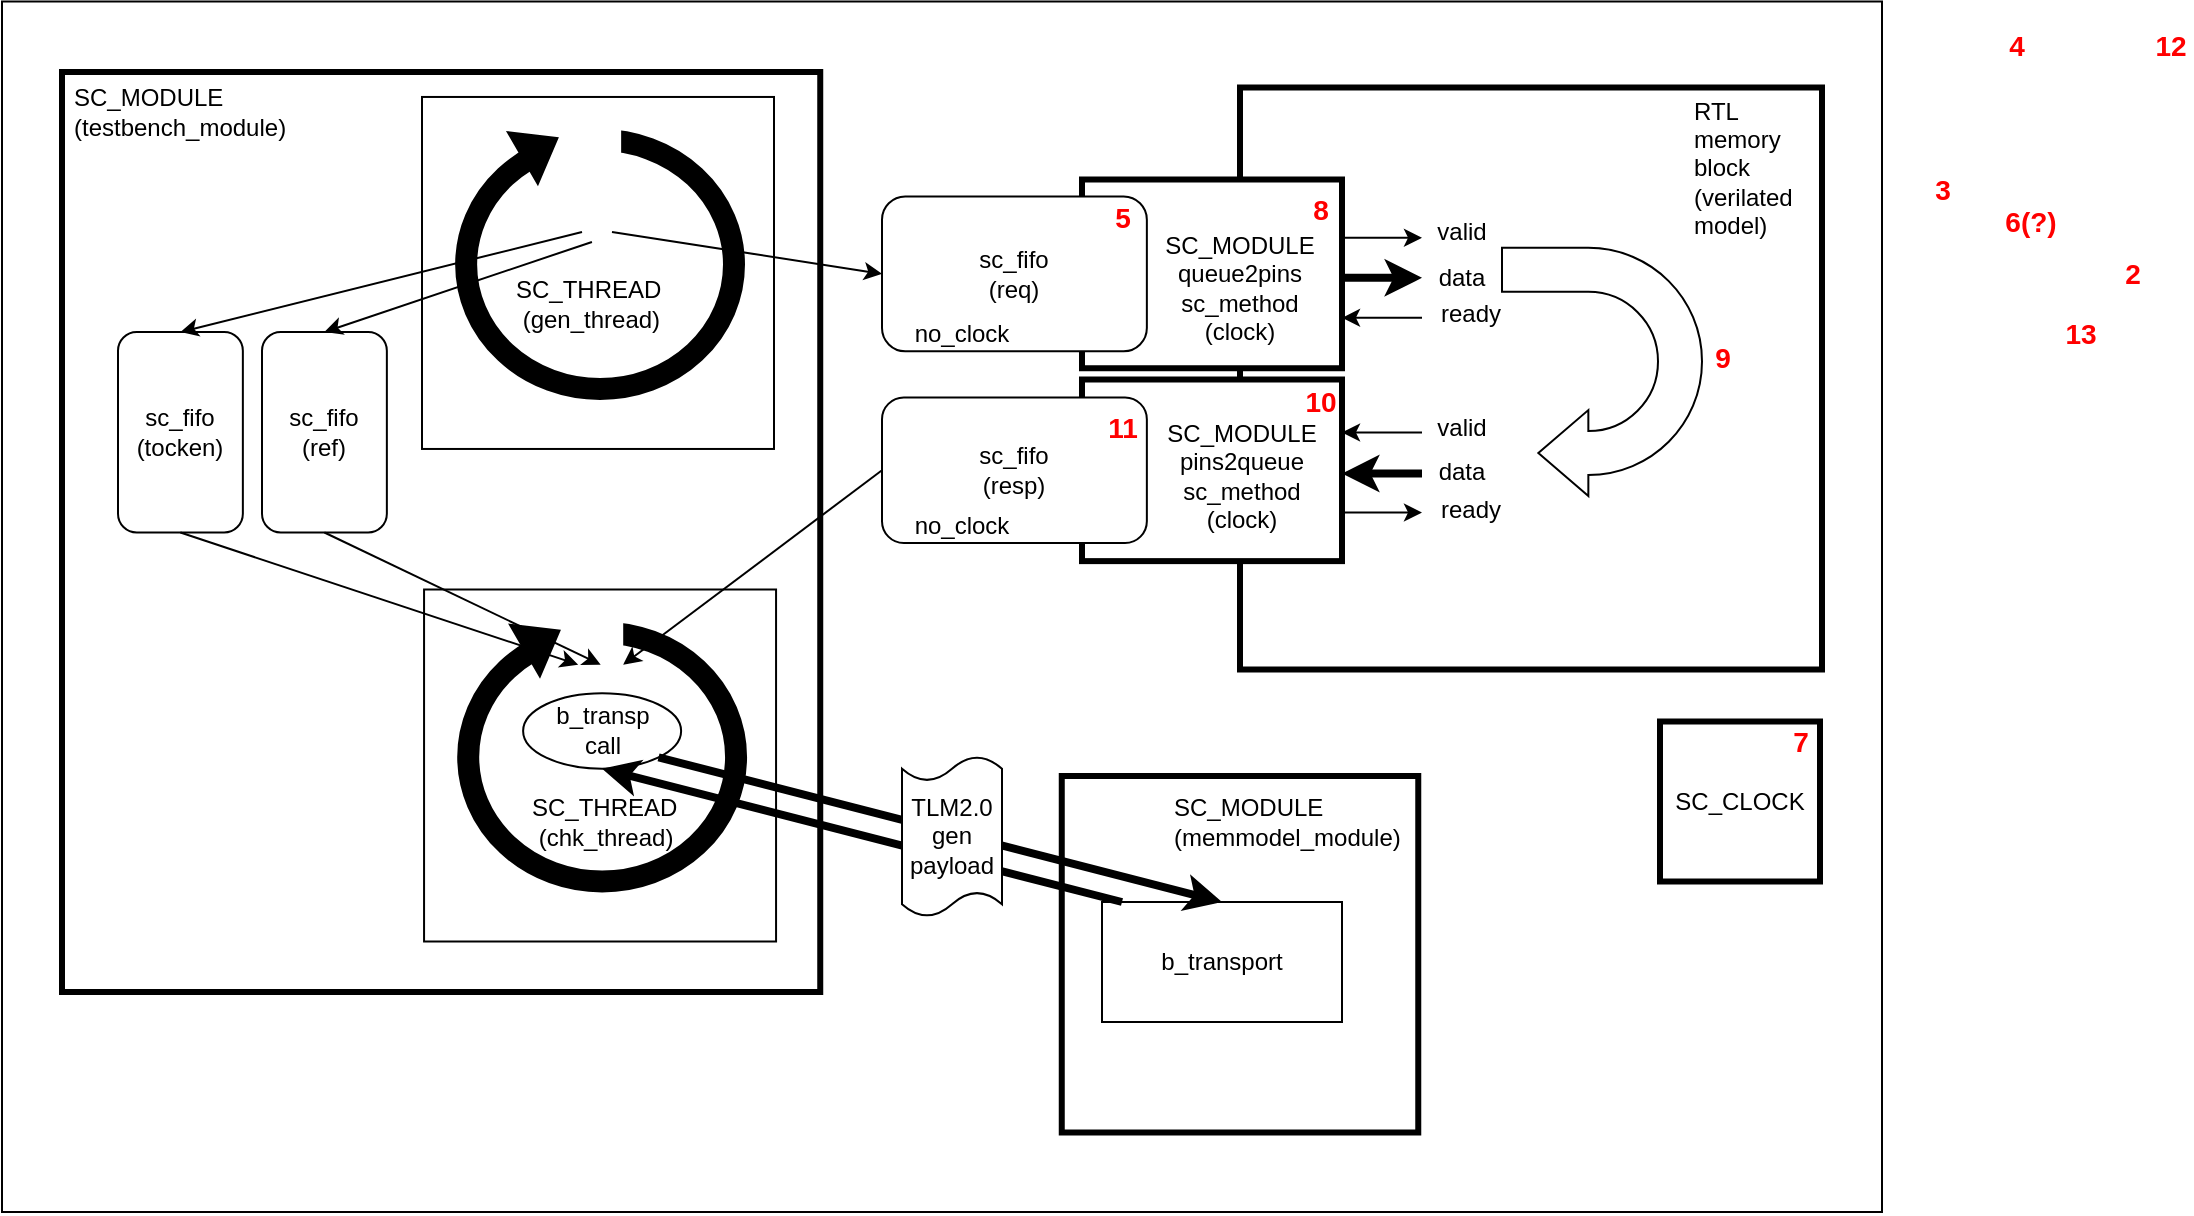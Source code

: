 <mxfile version="28.0.6">
  <diagram name="Page-1" id="_rqtu3N1HzKDUfa-oLQv">
    <mxGraphModel dx="1426" dy="848" grid="1" gridSize="10" guides="1" tooltips="1" connect="1" arrows="1" fold="1" page="1" pageScale="1" pageWidth="750" pageHeight="400" math="0" shadow="0">
      <root>
        <mxCell id="0" />
        <mxCell id="1" parent="0" />
        <mxCell id="3AAYtJc_0AQLSiv6PhSg-3" value="" style="rounded=0;whiteSpace=wrap;html=1;fillStyle=solid;fillColor=#FFFFFF;" parent="1" vertex="1">
          <mxGeometry x="40" y="34.75" width="940" height="605.25" as="geometry" />
        </mxCell>
        <mxCell id="WxfmGbHKgl9_zZ5WKbKh-43" value="" style="whiteSpace=wrap;html=1;aspect=fixed;strokeWidth=3;" parent="1" vertex="1">
          <mxGeometry x="659" y="77.75" width="291" height="291" as="geometry" />
        </mxCell>
        <mxCell id="LClbgoWVhjMHhPMPpPg6-24" value="" style="rounded=0;whiteSpace=wrap;html=1;strokeWidth=3;" parent="1" vertex="1">
          <mxGeometry x="70" y="70" width="379.12" height="460" as="geometry" />
        </mxCell>
        <mxCell id="0L-XgB6YBLzuITLfPznf-18" value="" style="whiteSpace=wrap;html=1;aspect=fixed;strokeWidth=3;" parent="1" vertex="1">
          <mxGeometry x="569.88" y="422" width="178.25" height="178.25" as="geometry" />
        </mxCell>
        <mxCell id="U7fOmlcXKOMJ5CHY6PRd-4" value="" style="whiteSpace=wrap;html=1;aspect=fixed;" parent="1" vertex="1">
          <mxGeometry x="250" y="82.48" width="176" height="176" as="geometry" />
        </mxCell>
        <mxCell id="0L-XgB6YBLzuITLfPznf-15" value="" style="ellipse;whiteSpace=wrap;html=1;strokeWidth=11;" parent="1" vertex="1">
          <mxGeometry x="272.07" y="104.05" width="133.93" height="124.43" as="geometry" />
        </mxCell>
        <mxCell id="0L-XgB6YBLzuITLfPznf-17" value="" style="rounded=0;whiteSpace=wrap;html=1;rotation=0;strokeColor=none;" parent="1" vertex="1">
          <mxGeometry x="304.57" y="90.05" width="45" height="30" as="geometry" />
        </mxCell>
        <mxCell id="0L-XgB6YBLzuITLfPznf-16" value="" style="triangle;whiteSpace=wrap;html=1;rotation=-30;fillColor=#000000;" parent="1" vertex="1">
          <mxGeometry x="299.07" y="93.05" width="20" height="30" as="geometry" />
        </mxCell>
        <mxCell id="U7fOmlcXKOMJ5CHY6PRd-1" value="SC_MODULE (memmodel_module)" style="text;strokeColor=none;fillColor=none;align=left;verticalAlign=middle;spacingLeft=4;spacingRight=4;overflow=hidden;points=[[0,0.5],[1,0.5]];portConstraint=eastwest;rotatable=0;whiteSpace=wrap;html=1;" parent="1" vertex="1">
          <mxGeometry x="620" y="425.25" width="130.25" height="39.5" as="geometry" />
        </mxCell>
        <mxCell id="U7fOmlcXKOMJ5CHY6PRd-2" value="SC_THREAD&amp;nbsp; &amp;nbsp; &amp;nbsp;(gen_thread)" style="text;strokeColor=none;fillColor=none;align=left;verticalAlign=middle;spacingLeft=4;spacingRight=4;overflow=hidden;points=[[0,0.5],[1,0.5]];portConstraint=eastwest;rotatable=0;whiteSpace=wrap;html=1;" parent="1" vertex="1">
          <mxGeometry x="290.95" y="156.05" width="107.37" height="59.5" as="geometry" />
        </mxCell>
        <mxCell id="U7fOmlcXKOMJ5CHY6PRd-5" value="SC_MODULE (testbench_module)" style="text;strokeColor=none;fillColor=none;align=left;verticalAlign=middle;spacingLeft=4;spacingRight=4;overflow=hidden;points=[[0,0.5],[1,0.5]];portConstraint=eastwest;rotatable=0;whiteSpace=wrap;html=1;" parent="1" vertex="1">
          <mxGeometry x="70" y="70" width="130" height="39.5" as="geometry" />
        </mxCell>
        <mxCell id="LClbgoWVhjMHhPMPpPg6-2" value="b_transport" style="rounded=0;whiteSpace=wrap;html=1;" parent="1" vertex="1">
          <mxGeometry x="590" y="485" width="120" height="60" as="geometry" />
        </mxCell>
        <mxCell id="Bv0AkjfXmIM-gZWPzif6-10" value="" style="rounded=0;whiteSpace=wrap;html=1;strokeWidth=3;" parent="1" vertex="1">
          <mxGeometry x="580" y="123.75" width="130" height="94.37" as="geometry" />
        </mxCell>
        <mxCell id="Bv0AkjfXmIM-gZWPzif6-11" value="sc_fifo&lt;div&gt;(req)&lt;/div&gt;" style="rounded=1;whiteSpace=wrap;html=1;" parent="1" vertex="1">
          <mxGeometry x="480" y="132.25" width="132.43" height="77.37" as="geometry" />
        </mxCell>
        <mxCell id="WxfmGbHKgl9_zZ5WKbKh-3" value="" style="rounded=0;whiteSpace=wrap;html=1;strokeWidth=3;" parent="1" vertex="1">
          <mxGeometry x="580" y="223.75" width="130" height="90.81" as="geometry" />
        </mxCell>
        <mxCell id="LClbgoWVhjMHhPMPpPg6-17" value="sc_fifo&lt;div&gt;(resp)&lt;/div&gt;" style="rounded=1;whiteSpace=wrap;html=1;" parent="1" vertex="1">
          <mxGeometry x="480" y="232.75" width="132.43" height="72.75" as="geometry" />
        </mxCell>
        <mxCell id="WxfmGbHKgl9_zZ5WKbKh-6" value="" style="endArrow=classic;html=1;rounded=0;entryX=0;entryY=0.5;entryDx=0;entryDy=0;" parent="1" target="Bv0AkjfXmIM-gZWPzif6-11" edge="1">
          <mxGeometry width="50" height="50" relative="1" as="geometry">
            <mxPoint x="345" y="150" as="sourcePoint" />
            <mxPoint x="387.028" y="172.72" as="targetPoint" />
          </mxGeometry>
        </mxCell>
        <mxCell id="WxfmGbHKgl9_zZ5WKbKh-7" value="RTL&lt;div&gt;memory block&lt;/div&gt;&lt;div&gt;(verilated&lt;/div&gt;&lt;div&gt;model)&lt;/div&gt;" style="text;strokeColor=none;fillColor=none;align=left;verticalAlign=middle;spacingLeft=4;spacingRight=4;overflow=hidden;points=[[0,0.5],[1,0.5]];portConstraint=eastwest;rotatable=0;whiteSpace=wrap;html=1;" parent="1" vertex="1">
          <mxGeometry x="880" y="77.9" width="80" height="80" as="geometry" />
        </mxCell>
        <mxCell id="WxfmGbHKgl9_zZ5WKbKh-9" value="" style="html=1;shadow=0;dashed=0;align=center;verticalAlign=middle;shape=mxgraph.arrows2.uTurnArrow;dy=11;arrowHead=43;dx2=25;rotation=-180;" parent="1" vertex="1">
          <mxGeometry x="790" y="157.9" width="100" height="124.15" as="geometry" />
        </mxCell>
        <mxCell id="WxfmGbHKgl9_zZ5WKbKh-16" value="" style="endArrow=classic;html=1;rounded=0;" parent="1" edge="1">
          <mxGeometry width="50" height="50" relative="1" as="geometry">
            <mxPoint x="710" y="152.9" as="sourcePoint" />
            <mxPoint x="750" y="152.9" as="targetPoint" />
          </mxGeometry>
        </mxCell>
        <mxCell id="WxfmGbHKgl9_zZ5WKbKh-17" value="" style="endArrow=classic;html=1;rounded=0;strokeWidth=4;" parent="1" edge="1">
          <mxGeometry width="50" height="50" relative="1" as="geometry">
            <mxPoint x="710" y="172.9" as="sourcePoint" />
            <mxPoint x="750" y="172.9" as="targetPoint" />
          </mxGeometry>
        </mxCell>
        <mxCell id="WxfmGbHKgl9_zZ5WKbKh-18" value="" style="endArrow=classic;html=1;rounded=0;" parent="1" edge="1">
          <mxGeometry width="50" height="50" relative="1" as="geometry">
            <mxPoint x="750" y="192.9" as="sourcePoint" />
            <mxPoint x="710" y="192.9" as="targetPoint" />
          </mxGeometry>
        </mxCell>
        <mxCell id="WxfmGbHKgl9_zZ5WKbKh-19" value="valid" style="text;html=1;align=center;verticalAlign=middle;whiteSpace=wrap;rounded=0;" parent="1" vertex="1">
          <mxGeometry x="740" y="135.4" width="60" height="30" as="geometry" />
        </mxCell>
        <mxCell id="WxfmGbHKgl9_zZ5WKbKh-21" value="data" style="text;html=1;align=center;verticalAlign=middle;whiteSpace=wrap;rounded=0;" parent="1" vertex="1">
          <mxGeometry x="740" y="157.9" width="60" height="30" as="geometry" />
        </mxCell>
        <mxCell id="WxfmGbHKgl9_zZ5WKbKh-22" value="ready" style="text;html=1;align=center;verticalAlign=middle;whiteSpace=wrap;rounded=0;" parent="1" vertex="1">
          <mxGeometry x="739" y="176.47" width="71" height="30" as="geometry" />
        </mxCell>
        <mxCell id="WxfmGbHKgl9_zZ5WKbKh-34" value="" style="endArrow=classic;html=1;rounded=0;" parent="1" edge="1">
          <mxGeometry width="50" height="50" relative="1" as="geometry">
            <mxPoint x="710" y="290.25" as="sourcePoint" />
            <mxPoint x="750" y="290.25" as="targetPoint" />
          </mxGeometry>
        </mxCell>
        <mxCell id="WxfmGbHKgl9_zZ5WKbKh-35" value="" style="endArrow=classic;html=1;rounded=0;strokeWidth=4;" parent="1" edge="1">
          <mxGeometry width="50" height="50" relative="1" as="geometry">
            <mxPoint x="750" y="270.75" as="sourcePoint" />
            <mxPoint x="710" y="270.75" as="targetPoint" />
          </mxGeometry>
        </mxCell>
        <mxCell id="WxfmGbHKgl9_zZ5WKbKh-36" value="" style="endArrow=classic;html=1;rounded=0;" parent="1" edge="1">
          <mxGeometry width="50" height="50" relative="1" as="geometry">
            <mxPoint x="750" y="250.25" as="sourcePoint" />
            <mxPoint x="710" y="250.25" as="targetPoint" />
          </mxGeometry>
        </mxCell>
        <mxCell id="WxfmGbHKgl9_zZ5WKbKh-37" value="valid" style="text;html=1;align=center;verticalAlign=middle;whiteSpace=wrap;rounded=0;" parent="1" vertex="1">
          <mxGeometry x="740" y="232.75" width="60" height="30" as="geometry" />
        </mxCell>
        <mxCell id="WxfmGbHKgl9_zZ5WKbKh-38" value="data" style="text;html=1;align=center;verticalAlign=middle;whiteSpace=wrap;rounded=0;" parent="1" vertex="1">
          <mxGeometry x="740" y="255.25" width="60" height="30" as="geometry" />
        </mxCell>
        <mxCell id="WxfmGbHKgl9_zZ5WKbKh-39" value="ready" style="text;html=1;align=center;verticalAlign=middle;whiteSpace=wrap;rounded=0;" parent="1" vertex="1">
          <mxGeometry x="739" y="273.82" width="71" height="30" as="geometry" />
        </mxCell>
        <mxCell id="WxfmGbHKgl9_zZ5WKbKh-46" value="no_clock" style="text;html=1;align=center;verticalAlign=middle;whiteSpace=wrap;rounded=0;" parent="1" vertex="1">
          <mxGeometry x="490" y="282.05" width="60" height="30" as="geometry" />
        </mxCell>
        <mxCell id="WxfmGbHKgl9_zZ5WKbKh-47" value="no_clock" style="text;html=1;align=center;verticalAlign=middle;whiteSpace=wrap;rounded=0;" parent="1" vertex="1">
          <mxGeometry x="490" y="185.9" width="60" height="30" as="geometry" />
        </mxCell>
        <mxCell id="WxfmGbHKgl9_zZ5WKbKh-49" value="&lt;div&gt;&lt;br&gt;&lt;/div&gt;SC_MODULE&lt;div&gt;queue2pins&lt;/div&gt;&lt;div&gt;sc_method&lt;/div&gt;&lt;div&gt;(clock)&lt;/div&gt;" style="text;html=1;align=center;verticalAlign=middle;whiteSpace=wrap;rounded=0;" parent="1" vertex="1">
          <mxGeometry x="630" y="155.9" width="58" height="30" as="geometry" />
        </mxCell>
        <mxCell id="WxfmGbHKgl9_zZ5WKbKh-51" value="&lt;div&gt;&lt;br&gt;&lt;/div&gt;SC_MODULE&lt;div&gt;pins2queue&lt;/div&gt;&lt;div&gt;sc_method&lt;/div&gt;&lt;div&gt;(clock)&lt;/div&gt;" style="text;html=1;align=center;verticalAlign=middle;whiteSpace=wrap;rounded=0;" parent="1" vertex="1">
          <mxGeometry x="630" y="250.19" width="60" height="30" as="geometry" />
        </mxCell>
        <mxCell id="WxfmGbHKgl9_zZ5WKbKh-52" value="SC_CLOCK" style="whiteSpace=wrap;html=1;aspect=fixed;strokeWidth=3;" parent="1" vertex="1">
          <mxGeometry x="869" y="394.75" width="80" height="80" as="geometry" />
        </mxCell>
        <mxCell id="WxfmGbHKgl9_zZ5WKbKh-55" value="&lt;font&gt;2&lt;/font&gt;" style="text;html=1;align=center;verticalAlign=middle;whiteSpace=wrap;rounded=0;strokeWidth=1;fontColor=light-dark(#ff0000, #ededed);fontSize=14;fontStyle=1" parent="1" vertex="1">
          <mxGeometry x="1094.57" y="155.9" width="21" height="30" as="geometry" />
        </mxCell>
        <mxCell id="WxfmGbHKgl9_zZ5WKbKh-56" value="&lt;font&gt;3&lt;/font&gt;" style="text;html=1;align=center;verticalAlign=middle;whiteSpace=wrap;rounded=0;strokeWidth=1;fontColor=light-dark(#ff0000, #ededed);fontSize=14;fontStyle=1" parent="1" vertex="1">
          <mxGeometry x="1000.0" y="114.19" width="21" height="30" as="geometry" />
        </mxCell>
        <mxCell id="WxfmGbHKgl9_zZ5WKbKh-57" value="&lt;font&gt;4&lt;/font&gt;" style="text;html=1;align=center;verticalAlign=middle;whiteSpace=wrap;rounded=0;strokeWidth=1;fontColor=light-dark(#ff0000, #ededed);fontSize=14;fontStyle=1" parent="1" vertex="1">
          <mxGeometry x="1037.14" y="42.34" width="21" height="30" as="geometry" />
        </mxCell>
        <mxCell id="WxfmGbHKgl9_zZ5WKbKh-58" value="&lt;font&gt;6(?)&lt;/font&gt;" style="text;html=1;align=center;verticalAlign=middle;whiteSpace=wrap;rounded=0;strokeWidth=1;fontColor=light-dark(#ff0000, #ededed);fontSize=14;fontStyle=1" parent="1" vertex="1">
          <mxGeometry x="1039.88" y="130.26" width="28.69" height="30" as="geometry" />
        </mxCell>
        <mxCell id="WxfmGbHKgl9_zZ5WKbKh-59" value="&lt;font&gt;7&lt;/font&gt;" style="text;html=1;align=center;verticalAlign=middle;whiteSpace=wrap;rounded=0;strokeWidth=1;fontColor=light-dark(#ff0000, #ededed);fontSize=14;fontStyle=1" parent="1" vertex="1">
          <mxGeometry x="929" y="389.75" width="21" height="30" as="geometry" />
        </mxCell>
        <mxCell id="WxfmGbHKgl9_zZ5WKbKh-60" value="&lt;font&gt;8&lt;/font&gt;" style="text;html=1;align=center;verticalAlign=middle;whiteSpace=wrap;rounded=0;strokeWidth=1;fontColor=light-dark(#ff0000, #ededed);fontSize=14;fontStyle=1" parent="1" vertex="1">
          <mxGeometry x="688.5" y="123.75" width="21" height="30" as="geometry" />
        </mxCell>
        <mxCell id="WxfmGbHKgl9_zZ5WKbKh-63" value="9" style="text;html=1;align=center;verticalAlign=middle;whiteSpace=wrap;rounded=0;strokeWidth=1;fontColor=light-dark(#ff0000, #ededed);fontSize=14;fontStyle=1" parent="1" vertex="1">
          <mxGeometry x="890" y="197.75" width="21" height="30" as="geometry" />
        </mxCell>
        <mxCell id="WxfmGbHKgl9_zZ5WKbKh-65" value="10" style="text;html=1;align=center;verticalAlign=middle;whiteSpace=wrap;rounded=0;strokeWidth=1;fontColor=light-dark(#ff0000, #ededed);fontSize=14;fontStyle=1" parent="1" vertex="1">
          <mxGeometry x="688.5" y="220.19" width="21" height="30" as="geometry" />
        </mxCell>
        <mxCell id="WxfmGbHKgl9_zZ5WKbKh-66" value="11" style="text;html=1;align=center;verticalAlign=middle;whiteSpace=wrap;rounded=0;strokeWidth=1;fontColor=light-dark(#ff0000, #ededed);fontSize=14;fontStyle=1" parent="1" vertex="1">
          <mxGeometry x="590" y="232.75" width="21" height="30" as="geometry" />
        </mxCell>
        <mxCell id="WxfmGbHKgl9_zZ5WKbKh-67" value="&lt;font&gt;5&lt;/font&gt;" style="text;html=1;align=center;verticalAlign=middle;whiteSpace=wrap;rounded=0;strokeWidth=1;fontColor=light-dark(#ff0000, #ededed);fontSize=14;fontStyle=1" parent="1" vertex="1">
          <mxGeometry x="590" y="127.9" width="21" height="30" as="geometry" />
        </mxCell>
        <mxCell id="WxfmGbHKgl9_zZ5WKbKh-68" value="&lt;font&gt;12&lt;/font&gt;" style="text;html=1;align=center;verticalAlign=middle;whiteSpace=wrap;rounded=0;strokeWidth=1;fontColor=light-dark(#ff0000, #ededed);fontSize=14;fontStyle=1" parent="1" vertex="1">
          <mxGeometry x="1113.57" y="42.34" width="21" height="30" as="geometry" />
        </mxCell>
        <mxCell id="WxfmGbHKgl9_zZ5WKbKh-69" value="&lt;font&gt;13&lt;/font&gt;" style="text;html=1;align=center;verticalAlign=middle;whiteSpace=wrap;rounded=0;strokeWidth=1;fontColor=light-dark(#ff0000, #ededed);fontSize=14;fontStyle=1" parent="1" vertex="1">
          <mxGeometry x="1068.57" y="185.9" width="21" height="30" as="geometry" />
        </mxCell>
        <mxCell id="Mt7UQKh5Gd89CHfmGhhR-1" value="" style="whiteSpace=wrap;html=1;aspect=fixed;" vertex="1" parent="1">
          <mxGeometry x="251.03" y="328.75" width="176" height="176" as="geometry" />
        </mxCell>
        <mxCell id="Mt7UQKh5Gd89CHfmGhhR-2" value="" style="ellipse;whiteSpace=wrap;html=1;strokeWidth=11;" vertex="1" parent="1">
          <mxGeometry x="273.1" y="350.32" width="133.93" height="124.43" as="geometry" />
        </mxCell>
        <mxCell id="Mt7UQKh5Gd89CHfmGhhR-3" value="" style="rounded=0;whiteSpace=wrap;html=1;rotation=0;strokeColor=none;" vertex="1" parent="1">
          <mxGeometry x="305.6" y="336.32" width="45" height="30" as="geometry" />
        </mxCell>
        <mxCell id="Mt7UQKh5Gd89CHfmGhhR-4" value="" style="triangle;whiteSpace=wrap;html=1;rotation=-30;fillColor=#000000;" vertex="1" parent="1">
          <mxGeometry x="300.1" y="339.32" width="20" height="30" as="geometry" />
        </mxCell>
        <mxCell id="Mt7UQKh5Gd89CHfmGhhR-5" value="SC_THREAD&amp;nbsp; &amp;nbsp; &amp;nbsp;(chk_thread)" style="text;strokeColor=none;fillColor=none;align=left;verticalAlign=middle;spacingLeft=4;spacingRight=4;overflow=hidden;points=[[0,0.5],[1,0.5]];portConstraint=eastwest;rotatable=0;whiteSpace=wrap;html=1;" vertex="1" parent="1">
          <mxGeometry x="298.63" y="415.25" width="107.37" height="59.5" as="geometry" />
        </mxCell>
        <mxCell id="Mt7UQKh5Gd89CHfmGhhR-6" value="b_transp&lt;div&gt;call&lt;/div&gt;" style="ellipse;whiteSpace=wrap;html=1;strokeWidth=1;" vertex="1" parent="1">
          <mxGeometry x="300.56" y="380.6" width="79" height="37.75" as="geometry" />
        </mxCell>
        <mxCell id="WxfmGbHKgl9_zZ5WKbKh-4" value="" style="endArrow=classic;html=1;rounded=0;exitX=0;exitY=0.5;exitDx=0;exitDy=0;entryX=1;entryY=1;entryDx=0;entryDy=0;" parent="1" target="Mt7UQKh5Gd89CHfmGhhR-3" edge="1" source="LClbgoWVhjMHhPMPpPg6-17">
          <mxGeometry width="50" height="50" relative="1" as="geometry">
            <mxPoint x="490" y="400" as="sourcePoint" />
            <mxPoint x="350" y="320" as="targetPoint" />
          </mxGeometry>
        </mxCell>
        <mxCell id="Mt7UQKh5Gd89CHfmGhhR-10" value="sc_fifo&lt;div&gt;(ref)&lt;/div&gt;" style="rounded=1;whiteSpace=wrap;html=1;" vertex="1" parent="1">
          <mxGeometry x="170" y="200" width="62.43" height="100.25" as="geometry" />
        </mxCell>
        <mxCell id="Mt7UQKh5Gd89CHfmGhhR-15" value="sc_fifo&lt;div&gt;(tocken)&lt;/div&gt;" style="rounded=1;whiteSpace=wrap;html=1;" vertex="1" parent="1">
          <mxGeometry x="98" y="200" width="62.43" height="100.25" as="geometry" />
        </mxCell>
        <mxCell id="Mt7UQKh5Gd89CHfmGhhR-17" value="" style="endArrow=classic;html=1;rounded=0;entryX=0.5;entryY=0;entryDx=0;entryDy=0;exitX=0.41;exitY=-0.018;exitDx=0;exitDy=0;exitPerimeter=0;" edge="1" parent="1" source="U7fOmlcXKOMJ5CHY6PRd-2" target="Mt7UQKh5Gd89CHfmGhhR-10">
          <mxGeometry width="50" height="50" relative="1" as="geometry">
            <mxPoint x="138.25" y="143.65" as="sourcePoint" />
            <mxPoint x="227.25" y="171.65" as="targetPoint" />
          </mxGeometry>
        </mxCell>
        <mxCell id="Mt7UQKh5Gd89CHfmGhhR-18" value="" style="endArrow=classic;html=1;rounded=0;entryX=0.5;entryY=0;entryDx=0;entryDy=0;" edge="1" parent="1" target="Mt7UQKh5Gd89CHfmGhhR-15">
          <mxGeometry width="50" height="50" relative="1" as="geometry">
            <mxPoint x="330" y="150" as="sourcePoint" />
            <mxPoint x="96" y="208.15" as="targetPoint" />
          </mxGeometry>
        </mxCell>
        <mxCell id="Mt7UQKh5Gd89CHfmGhhR-20" value="" style="endArrow=classic;html=1;rounded=0;entryX=0.75;entryY=1;entryDx=0;entryDy=0;exitX=0.5;exitY=1;exitDx=0;exitDy=0;" edge="1" parent="1" source="Mt7UQKh5Gd89CHfmGhhR-10" target="Mt7UQKh5Gd89CHfmGhhR-3">
          <mxGeometry width="50" height="50" relative="1" as="geometry">
            <mxPoint x="180" y="310" as="sourcePoint" />
            <mxPoint x="220" y="246" as="targetPoint" />
          </mxGeometry>
        </mxCell>
        <mxCell id="Mt7UQKh5Gd89CHfmGhhR-21" value="" style="endArrow=classic;html=1;rounded=0;exitX=0.5;exitY=1;exitDx=0;exitDy=0;entryX=0.5;entryY=1;entryDx=0;entryDy=0;" edge="1" parent="1" source="Mt7UQKh5Gd89CHfmGhhR-15" target="Mt7UQKh5Gd89CHfmGhhR-3">
          <mxGeometry width="50" height="50" relative="1" as="geometry">
            <mxPoint x="120" y="380" as="sourcePoint" />
            <mxPoint x="180" y="400" as="targetPoint" />
          </mxGeometry>
        </mxCell>
        <mxCell id="LClbgoWVhjMHhPMPpPg6-13" value="" style="endArrow=classic;html=1;rounded=0;exitX=1;exitY=1;exitDx=0;exitDy=0;strokeWidth=4;entryX=0.5;entryY=0;entryDx=0;entryDy=0;" parent="1" target="LClbgoWVhjMHhPMPpPg6-2" edge="1" source="Mt7UQKh5Gd89CHfmGhhR-6">
          <mxGeometry width="50" height="50" relative="1" as="geometry">
            <mxPoint x="1196" y="331.79" as="sourcePoint" />
            <mxPoint x="1286.07" y="643.16" as="targetPoint" />
          </mxGeometry>
        </mxCell>
        <mxCell id="LClbgoWVhjMHhPMPpPg6-12" value="" style="endArrow=classic;html=1;rounded=0;entryX=0.5;entryY=1;entryDx=0;entryDy=0;strokeWidth=4;" parent="1" target="Mt7UQKh5Gd89CHfmGhhR-6" edge="1">
          <mxGeometry width="50" height="50" relative="1" as="geometry">
            <mxPoint x="600" y="485" as="sourcePoint" />
            <mxPoint x="443.57" y="520" as="targetPoint" />
          </mxGeometry>
        </mxCell>
        <mxCell id="LClbgoWVhjMHhPMPpPg6-7" value="TLM2.0&lt;div&gt;gen payload&lt;/div&gt;" style="shape=tape;whiteSpace=wrap;html=1;size=0.154;" parent="1" vertex="1">
          <mxGeometry x="490" y="412.25" width="50" height="80" as="geometry" />
        </mxCell>
      </root>
    </mxGraphModel>
  </diagram>
</mxfile>
